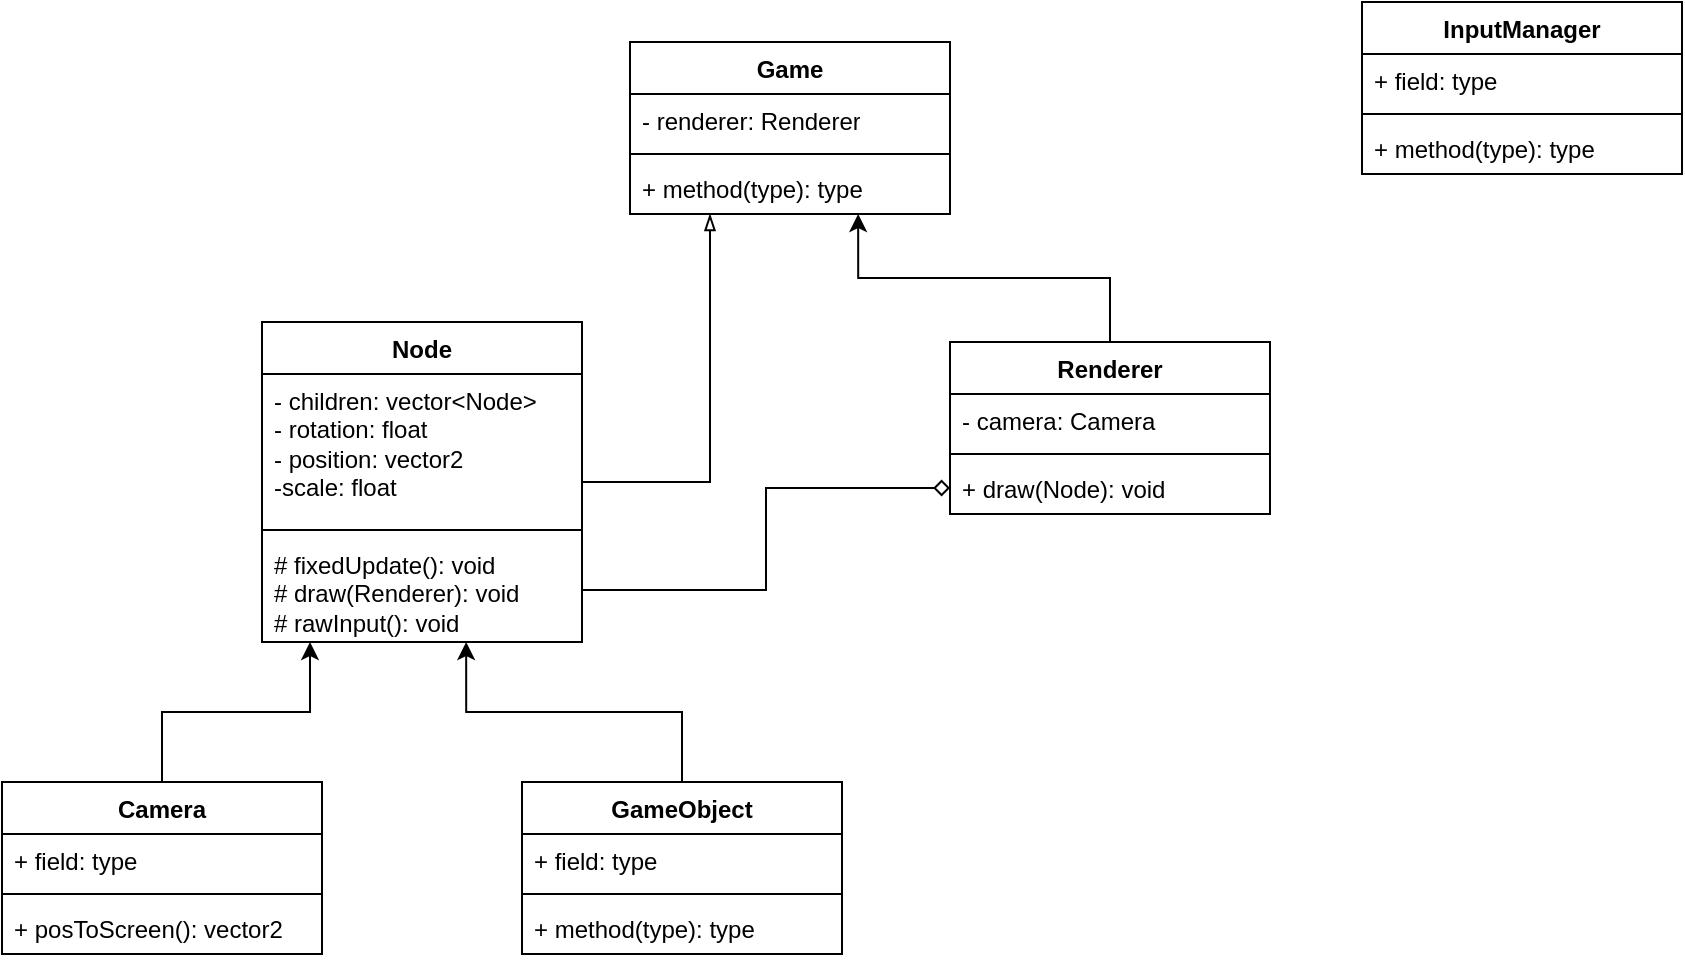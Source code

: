 <mxfile version="22.0.8" type="github">
  <diagram id="C5RBs43oDa-KdzZeNtuy" name="Page-1">
    <mxGraphModel dx="1434" dy="782" grid="1" gridSize="10" guides="1" tooltips="1" connect="1" arrows="1" fold="1" page="1" pageScale="1" pageWidth="827" pageHeight="1169" math="0" shadow="0">
      <root>
        <mxCell id="WIyWlLk6GJQsqaUBKTNV-0" />
        <mxCell id="WIyWlLk6GJQsqaUBKTNV-1" parent="WIyWlLk6GJQsqaUBKTNV-0" />
        <mxCell id="sUbC8zyUnStAf-ijSvmM-3" value="Game" style="swimlane;fontStyle=1;align=center;verticalAlign=top;childLayout=stackLayout;horizontal=1;startSize=26;horizontalStack=0;resizeParent=1;resizeParentMax=0;resizeLast=0;collapsible=1;marginBottom=0;whiteSpace=wrap;html=1;" vertex="1" parent="WIyWlLk6GJQsqaUBKTNV-1">
          <mxGeometry x="334" y="30" width="160" height="86" as="geometry" />
        </mxCell>
        <mxCell id="sUbC8zyUnStAf-ijSvmM-4" value="- renderer: Renderer" style="text;strokeColor=none;fillColor=none;align=left;verticalAlign=top;spacingLeft=4;spacingRight=4;overflow=hidden;rotatable=0;points=[[0,0.5],[1,0.5]];portConstraint=eastwest;whiteSpace=wrap;html=1;" vertex="1" parent="sUbC8zyUnStAf-ijSvmM-3">
          <mxGeometry y="26" width="160" height="26" as="geometry" />
        </mxCell>
        <mxCell id="sUbC8zyUnStAf-ijSvmM-5" value="" style="line;strokeWidth=1;fillColor=none;align=left;verticalAlign=middle;spacingTop=-1;spacingLeft=3;spacingRight=3;rotatable=0;labelPosition=right;points=[];portConstraint=eastwest;strokeColor=inherit;" vertex="1" parent="sUbC8zyUnStAf-ijSvmM-3">
          <mxGeometry y="52" width="160" height="8" as="geometry" />
        </mxCell>
        <mxCell id="sUbC8zyUnStAf-ijSvmM-6" value="+ method(type): type" style="text;strokeColor=none;fillColor=none;align=left;verticalAlign=top;spacingLeft=4;spacingRight=4;overflow=hidden;rotatable=0;points=[[0,0.5],[1,0.5]];portConstraint=eastwest;whiteSpace=wrap;html=1;" vertex="1" parent="sUbC8zyUnStAf-ijSvmM-3">
          <mxGeometry y="60" width="160" height="26" as="geometry" />
        </mxCell>
        <mxCell id="sUbC8zyUnStAf-ijSvmM-16" value="Camera" style="swimlane;fontStyle=1;align=center;verticalAlign=top;childLayout=stackLayout;horizontal=1;startSize=26;horizontalStack=0;resizeParent=1;resizeParentMax=0;resizeLast=0;collapsible=1;marginBottom=0;whiteSpace=wrap;html=1;" vertex="1" parent="WIyWlLk6GJQsqaUBKTNV-1">
          <mxGeometry x="20" y="400" width="160" height="86" as="geometry" />
        </mxCell>
        <mxCell id="sUbC8zyUnStAf-ijSvmM-17" value="+ field: type" style="text;strokeColor=none;fillColor=none;align=left;verticalAlign=top;spacingLeft=4;spacingRight=4;overflow=hidden;rotatable=0;points=[[0,0.5],[1,0.5]];portConstraint=eastwest;whiteSpace=wrap;html=1;" vertex="1" parent="sUbC8zyUnStAf-ijSvmM-16">
          <mxGeometry y="26" width="160" height="26" as="geometry" />
        </mxCell>
        <mxCell id="sUbC8zyUnStAf-ijSvmM-18" value="" style="line;strokeWidth=1;fillColor=none;align=left;verticalAlign=middle;spacingTop=-1;spacingLeft=3;spacingRight=3;rotatable=0;labelPosition=right;points=[];portConstraint=eastwest;strokeColor=inherit;" vertex="1" parent="sUbC8zyUnStAf-ijSvmM-16">
          <mxGeometry y="52" width="160" height="8" as="geometry" />
        </mxCell>
        <mxCell id="sUbC8zyUnStAf-ijSvmM-19" value="+ posToScreen(): vector2" style="text;strokeColor=none;fillColor=none;align=left;verticalAlign=top;spacingLeft=4;spacingRight=4;overflow=hidden;rotatable=0;points=[[0,0.5],[1,0.5]];portConstraint=eastwest;whiteSpace=wrap;html=1;" vertex="1" parent="sUbC8zyUnStAf-ijSvmM-16">
          <mxGeometry y="60" width="160" height="26" as="geometry" />
        </mxCell>
        <mxCell id="sUbC8zyUnStAf-ijSvmM-20" value="GameObject" style="swimlane;fontStyle=1;align=center;verticalAlign=top;childLayout=stackLayout;horizontal=1;startSize=26;horizontalStack=0;resizeParent=1;resizeParentMax=0;resizeLast=0;collapsible=1;marginBottom=0;whiteSpace=wrap;html=1;" vertex="1" parent="WIyWlLk6GJQsqaUBKTNV-1">
          <mxGeometry x="280" y="400" width="160" height="86" as="geometry" />
        </mxCell>
        <mxCell id="sUbC8zyUnStAf-ijSvmM-21" value="+ field: type" style="text;strokeColor=none;fillColor=none;align=left;verticalAlign=top;spacingLeft=4;spacingRight=4;overflow=hidden;rotatable=0;points=[[0,0.5],[1,0.5]];portConstraint=eastwest;whiteSpace=wrap;html=1;" vertex="1" parent="sUbC8zyUnStAf-ijSvmM-20">
          <mxGeometry y="26" width="160" height="26" as="geometry" />
        </mxCell>
        <mxCell id="sUbC8zyUnStAf-ijSvmM-22" value="" style="line;strokeWidth=1;fillColor=none;align=left;verticalAlign=middle;spacingTop=-1;spacingLeft=3;spacingRight=3;rotatable=0;labelPosition=right;points=[];portConstraint=eastwest;strokeColor=inherit;" vertex="1" parent="sUbC8zyUnStAf-ijSvmM-20">
          <mxGeometry y="52" width="160" height="8" as="geometry" />
        </mxCell>
        <mxCell id="sUbC8zyUnStAf-ijSvmM-23" value="+ method(type): type" style="text;strokeColor=none;fillColor=none;align=left;verticalAlign=top;spacingLeft=4;spacingRight=4;overflow=hidden;rotatable=0;points=[[0,0.5],[1,0.5]];portConstraint=eastwest;whiteSpace=wrap;html=1;" vertex="1" parent="sUbC8zyUnStAf-ijSvmM-20">
          <mxGeometry y="60" width="160" height="26" as="geometry" />
        </mxCell>
        <mxCell id="sUbC8zyUnStAf-ijSvmM-36" style="edgeStyle=orthogonalEdgeStyle;rounded=0;orthogonalLoop=1;jettySize=auto;html=1;entryX=0.25;entryY=1;entryDx=0;entryDy=0;endArrow=blockThin;endFill=0;" edge="1" parent="WIyWlLk6GJQsqaUBKTNV-1" source="sUbC8zyUnStAf-ijSvmM-26" target="sUbC8zyUnStAf-ijSvmM-3">
          <mxGeometry relative="1" as="geometry" />
        </mxCell>
        <mxCell id="sUbC8zyUnStAf-ijSvmM-26" value="&lt;div&gt;Node&lt;/div&gt;" style="swimlane;fontStyle=1;align=center;verticalAlign=top;childLayout=stackLayout;horizontal=1;startSize=26;horizontalStack=0;resizeParent=1;resizeParentMax=0;resizeLast=0;collapsible=1;marginBottom=0;whiteSpace=wrap;html=1;" vertex="1" parent="WIyWlLk6GJQsqaUBKTNV-1">
          <mxGeometry x="150" y="170" width="160" height="160" as="geometry" />
        </mxCell>
        <mxCell id="sUbC8zyUnStAf-ijSvmM-27" value="&lt;div&gt;- children: vector&amp;lt;Node&amp;gt;&lt;/div&gt;&lt;div&gt;- rotation: float&lt;/div&gt;&lt;div&gt;- position: vector2&lt;/div&gt;&lt;div&gt;-scale: float&lt;br&gt;&lt;/div&gt;" style="text;strokeColor=none;fillColor=none;align=left;verticalAlign=top;spacingLeft=4;spacingRight=4;overflow=hidden;rotatable=0;points=[[0,0.5],[1,0.5]];portConstraint=eastwest;whiteSpace=wrap;html=1;" vertex="1" parent="sUbC8zyUnStAf-ijSvmM-26">
          <mxGeometry y="26" width="160" height="74" as="geometry" />
        </mxCell>
        <mxCell id="sUbC8zyUnStAf-ijSvmM-28" value="" style="line;strokeWidth=1;fillColor=none;align=left;verticalAlign=middle;spacingTop=-1;spacingLeft=3;spacingRight=3;rotatable=0;labelPosition=right;points=[];portConstraint=eastwest;strokeColor=inherit;" vertex="1" parent="sUbC8zyUnStAf-ijSvmM-26">
          <mxGeometry y="100" width="160" height="8" as="geometry" />
        </mxCell>
        <mxCell id="sUbC8zyUnStAf-ijSvmM-29" value="&lt;div&gt;# fixedUpdate(): void&lt;/div&gt;&lt;div&gt;# draw(Renderer): void&lt;/div&gt;&lt;div&gt;# rawInput(): void&lt;br&gt;&lt;/div&gt;" style="text;strokeColor=none;fillColor=none;align=left;verticalAlign=top;spacingLeft=4;spacingRight=4;overflow=hidden;rotatable=0;points=[[0,0.5],[1,0.5]];portConstraint=eastwest;whiteSpace=wrap;html=1;" vertex="1" parent="sUbC8zyUnStAf-ijSvmM-26">
          <mxGeometry y="108" width="160" height="52" as="geometry" />
        </mxCell>
        <mxCell id="sUbC8zyUnStAf-ijSvmM-30" style="edgeStyle=orthogonalEdgeStyle;rounded=0;orthogonalLoop=1;jettySize=auto;html=1;entryX=0.15;entryY=1;entryDx=0;entryDy=0;entryPerimeter=0;" edge="1" parent="WIyWlLk6GJQsqaUBKTNV-1" source="sUbC8zyUnStAf-ijSvmM-16" target="sUbC8zyUnStAf-ijSvmM-29">
          <mxGeometry relative="1" as="geometry" />
        </mxCell>
        <mxCell id="sUbC8zyUnStAf-ijSvmM-31" style="edgeStyle=orthogonalEdgeStyle;rounded=0;orthogonalLoop=1;jettySize=auto;html=1;entryX=0.638;entryY=1;entryDx=0;entryDy=0;entryPerimeter=0;" edge="1" parent="WIyWlLk6GJQsqaUBKTNV-1" source="sUbC8zyUnStAf-ijSvmM-20" target="sUbC8zyUnStAf-ijSvmM-29">
          <mxGeometry relative="1" as="geometry" />
        </mxCell>
        <mxCell id="sUbC8zyUnStAf-ijSvmM-32" value="InputManager" style="swimlane;fontStyle=1;align=center;verticalAlign=top;childLayout=stackLayout;horizontal=1;startSize=26;horizontalStack=0;resizeParent=1;resizeParentMax=0;resizeLast=0;collapsible=1;marginBottom=0;whiteSpace=wrap;html=1;" vertex="1" parent="WIyWlLk6GJQsqaUBKTNV-1">
          <mxGeometry x="700" y="10" width="160" height="86" as="geometry" />
        </mxCell>
        <mxCell id="sUbC8zyUnStAf-ijSvmM-33" value="+ field: type" style="text;strokeColor=none;fillColor=none;align=left;verticalAlign=top;spacingLeft=4;spacingRight=4;overflow=hidden;rotatable=0;points=[[0,0.5],[1,0.5]];portConstraint=eastwest;whiteSpace=wrap;html=1;" vertex="1" parent="sUbC8zyUnStAf-ijSvmM-32">
          <mxGeometry y="26" width="160" height="26" as="geometry" />
        </mxCell>
        <mxCell id="sUbC8zyUnStAf-ijSvmM-34" value="" style="line;strokeWidth=1;fillColor=none;align=left;verticalAlign=middle;spacingTop=-1;spacingLeft=3;spacingRight=3;rotatable=0;labelPosition=right;points=[];portConstraint=eastwest;strokeColor=inherit;" vertex="1" parent="sUbC8zyUnStAf-ijSvmM-32">
          <mxGeometry y="52" width="160" height="8" as="geometry" />
        </mxCell>
        <mxCell id="sUbC8zyUnStAf-ijSvmM-35" value="+ method(type): type" style="text;strokeColor=none;fillColor=none;align=left;verticalAlign=top;spacingLeft=4;spacingRight=4;overflow=hidden;rotatable=0;points=[[0,0.5],[1,0.5]];portConstraint=eastwest;whiteSpace=wrap;html=1;" vertex="1" parent="sUbC8zyUnStAf-ijSvmM-32">
          <mxGeometry y="60" width="160" height="26" as="geometry" />
        </mxCell>
        <mxCell id="sUbC8zyUnStAf-ijSvmM-37" value="Renderer" style="swimlane;fontStyle=1;align=center;verticalAlign=top;childLayout=stackLayout;horizontal=1;startSize=26;horizontalStack=0;resizeParent=1;resizeParentMax=0;resizeLast=0;collapsible=1;marginBottom=0;whiteSpace=wrap;html=1;" vertex="1" parent="WIyWlLk6GJQsqaUBKTNV-1">
          <mxGeometry x="494" y="180" width="160" height="86" as="geometry" />
        </mxCell>
        <mxCell id="sUbC8zyUnStAf-ijSvmM-38" value="- camera: Camera" style="text;strokeColor=none;fillColor=none;align=left;verticalAlign=top;spacingLeft=4;spacingRight=4;overflow=hidden;rotatable=0;points=[[0,0.5],[1,0.5]];portConstraint=eastwest;whiteSpace=wrap;html=1;" vertex="1" parent="sUbC8zyUnStAf-ijSvmM-37">
          <mxGeometry y="26" width="160" height="26" as="geometry" />
        </mxCell>
        <mxCell id="sUbC8zyUnStAf-ijSvmM-39" value="" style="line;strokeWidth=1;fillColor=none;align=left;verticalAlign=middle;spacingTop=-1;spacingLeft=3;spacingRight=3;rotatable=0;labelPosition=right;points=[];portConstraint=eastwest;strokeColor=inherit;" vertex="1" parent="sUbC8zyUnStAf-ijSvmM-37">
          <mxGeometry y="52" width="160" height="8" as="geometry" />
        </mxCell>
        <mxCell id="sUbC8zyUnStAf-ijSvmM-40" value="+ draw(Node): void" style="text;strokeColor=none;fillColor=none;align=left;verticalAlign=top;spacingLeft=4;spacingRight=4;overflow=hidden;rotatable=0;points=[[0,0.5],[1,0.5]];portConstraint=eastwest;whiteSpace=wrap;html=1;" vertex="1" parent="sUbC8zyUnStAf-ijSvmM-37">
          <mxGeometry y="60" width="160" height="26" as="geometry" />
        </mxCell>
        <mxCell id="sUbC8zyUnStAf-ijSvmM-41" style="edgeStyle=orthogonalEdgeStyle;rounded=0;orthogonalLoop=1;jettySize=auto;html=1;entryX=0;entryY=0.5;entryDx=0;entryDy=0;endArrow=diamond;endFill=0;" edge="1" parent="WIyWlLk6GJQsqaUBKTNV-1" source="sUbC8zyUnStAf-ijSvmM-29" target="sUbC8zyUnStAf-ijSvmM-40">
          <mxGeometry relative="1" as="geometry" />
        </mxCell>
        <mxCell id="sUbC8zyUnStAf-ijSvmM-42" style="edgeStyle=orthogonalEdgeStyle;rounded=0;orthogonalLoop=1;jettySize=auto;html=1;entryX=0.713;entryY=1;entryDx=0;entryDy=0;entryPerimeter=0;" edge="1" parent="WIyWlLk6GJQsqaUBKTNV-1" source="sUbC8zyUnStAf-ijSvmM-37" target="sUbC8zyUnStAf-ijSvmM-6">
          <mxGeometry relative="1" as="geometry" />
        </mxCell>
      </root>
    </mxGraphModel>
  </diagram>
</mxfile>
